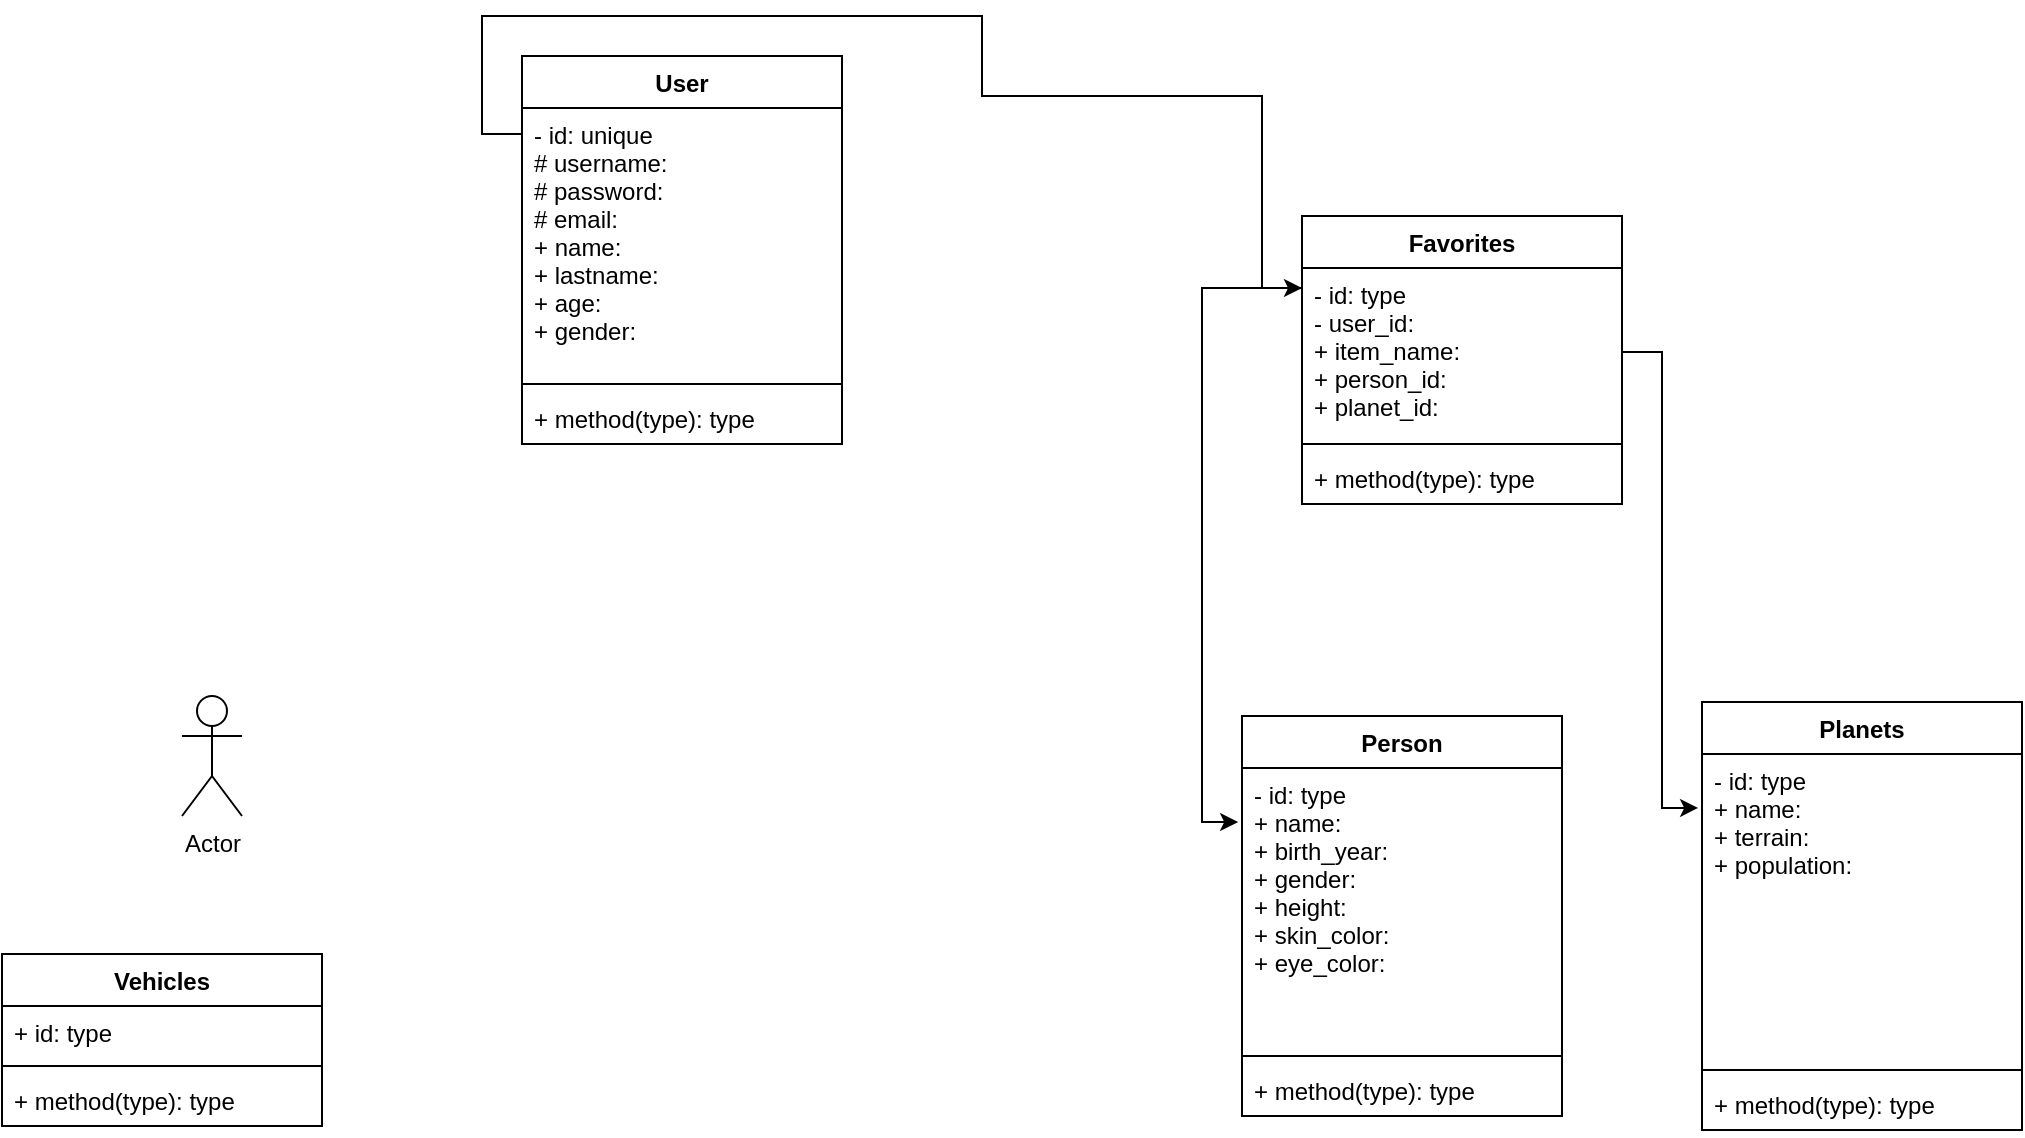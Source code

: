 <mxfile version="20.8.5" type="github">
  <diagram id="hL5uU64Jmjj1PAmgXL7W" name="Page-1">
    <mxGraphModel dx="2261" dy="756" grid="1" gridSize="10" guides="1" tooltips="1" connect="1" arrows="1" fold="1" page="1" pageScale="1" pageWidth="827" pageHeight="1169" math="0" shadow="0">
      <root>
        <mxCell id="0" />
        <mxCell id="1" parent="0" />
        <mxCell id="-t33IULDZSlOa8vORVks-1" value="Favorites" style="swimlane;fontStyle=1;align=center;verticalAlign=top;childLayout=stackLayout;horizontal=1;startSize=26;horizontalStack=0;resizeParent=1;resizeParentMax=0;resizeLast=0;collapsible=1;marginBottom=0;" parent="1" vertex="1">
          <mxGeometry x="430" y="130" width="160" height="144" as="geometry" />
        </mxCell>
        <mxCell id="-t33IULDZSlOa8vORVks-2" value="- id: type&#xa;- user_id: &#xa;+ item_name:&#xa;+ person_id: &#xa;+ planet_id: &#xa;" style="text;strokeColor=none;fillColor=none;align=left;verticalAlign=top;spacingLeft=4;spacingRight=4;overflow=hidden;rotatable=0;points=[[0,0.5],[1,0.5]];portConstraint=eastwest;" parent="-t33IULDZSlOa8vORVks-1" vertex="1">
          <mxGeometry y="26" width="160" height="84" as="geometry" />
        </mxCell>
        <mxCell id="-t33IULDZSlOa8vORVks-3" value="" style="line;strokeWidth=1;fillColor=none;align=left;verticalAlign=middle;spacingTop=-1;spacingLeft=3;spacingRight=3;rotatable=0;labelPosition=right;points=[];portConstraint=eastwest;strokeColor=inherit;" parent="-t33IULDZSlOa8vORVks-1" vertex="1">
          <mxGeometry y="110" width="160" height="8" as="geometry" />
        </mxCell>
        <mxCell id="-t33IULDZSlOa8vORVks-4" value="+ method(type): type" style="text;strokeColor=none;fillColor=none;align=left;verticalAlign=top;spacingLeft=4;spacingRight=4;overflow=hidden;rotatable=0;points=[[0,0.5],[1,0.5]];portConstraint=eastwest;" parent="-t33IULDZSlOa8vORVks-1" vertex="1">
          <mxGeometry y="118" width="160" height="26" as="geometry" />
        </mxCell>
        <mxCell id="-t33IULDZSlOa8vORVks-9" value="Person" style="swimlane;fontStyle=1;align=center;verticalAlign=top;childLayout=stackLayout;horizontal=1;startSize=26;horizontalStack=0;resizeParent=1;resizeParentMax=0;resizeLast=0;collapsible=1;marginBottom=0;" parent="1" vertex="1">
          <mxGeometry x="400" y="380" width="160" height="200" as="geometry" />
        </mxCell>
        <mxCell id="-t33IULDZSlOa8vORVks-10" value="- id: type&#xa;+ name: &#xa;+ birth_year:&#xa;+ gender:&#xa;+ height:&#xa;+ skin_color:&#xa;+ eye_color:" style="text;strokeColor=none;fillColor=none;align=left;verticalAlign=top;spacingLeft=4;spacingRight=4;overflow=hidden;rotatable=0;points=[[0,0.5],[1,0.5]];portConstraint=eastwest;" parent="-t33IULDZSlOa8vORVks-9" vertex="1">
          <mxGeometry y="26" width="160" height="140" as="geometry" />
        </mxCell>
        <mxCell id="-t33IULDZSlOa8vORVks-11" value="" style="line;strokeWidth=1;fillColor=none;align=left;verticalAlign=middle;spacingTop=-1;spacingLeft=3;spacingRight=3;rotatable=0;labelPosition=right;points=[];portConstraint=eastwest;strokeColor=inherit;" parent="-t33IULDZSlOa8vORVks-9" vertex="1">
          <mxGeometry y="166" width="160" height="8" as="geometry" />
        </mxCell>
        <mxCell id="-t33IULDZSlOa8vORVks-12" value="+ method(type): type" style="text;strokeColor=none;fillColor=none;align=left;verticalAlign=top;spacingLeft=4;spacingRight=4;overflow=hidden;rotatable=0;points=[[0,0.5],[1,0.5]];portConstraint=eastwest;" parent="-t33IULDZSlOa8vORVks-9" vertex="1">
          <mxGeometry y="174" width="160" height="26" as="geometry" />
        </mxCell>
        <mxCell id="-t33IULDZSlOa8vORVks-13" value="Planets" style="swimlane;fontStyle=1;align=center;verticalAlign=top;childLayout=stackLayout;horizontal=1;startSize=26;horizontalStack=0;resizeParent=1;resizeParentMax=0;resizeLast=0;collapsible=1;marginBottom=0;" parent="1" vertex="1">
          <mxGeometry x="630" y="373" width="160" height="214" as="geometry" />
        </mxCell>
        <mxCell id="-t33IULDZSlOa8vORVks-14" value="- id: type&#xa;+ name: &#xa;+ terrain: &#xa;+ population: " style="text;strokeColor=none;fillColor=none;align=left;verticalAlign=top;spacingLeft=4;spacingRight=4;overflow=hidden;rotatable=0;points=[[0,0.5],[1,0.5]];portConstraint=eastwest;" parent="-t33IULDZSlOa8vORVks-13" vertex="1">
          <mxGeometry y="26" width="160" height="154" as="geometry" />
        </mxCell>
        <mxCell id="-t33IULDZSlOa8vORVks-15" value="" style="line;strokeWidth=1;fillColor=none;align=left;verticalAlign=middle;spacingTop=-1;spacingLeft=3;spacingRight=3;rotatable=0;labelPosition=right;points=[];portConstraint=eastwest;strokeColor=inherit;" parent="-t33IULDZSlOa8vORVks-13" vertex="1">
          <mxGeometry y="180" width="160" height="8" as="geometry" />
        </mxCell>
        <mxCell id="-t33IULDZSlOa8vORVks-16" value="+ method(type): type" style="text;strokeColor=none;fillColor=none;align=left;verticalAlign=top;spacingLeft=4;spacingRight=4;overflow=hidden;rotatable=0;points=[[0,0.5],[1,0.5]];portConstraint=eastwest;" parent="-t33IULDZSlOa8vORVks-13" vertex="1">
          <mxGeometry y="188" width="160" height="26" as="geometry" />
        </mxCell>
        <mxCell id="-t33IULDZSlOa8vORVks-17" value="Vehicles" style="swimlane;fontStyle=1;align=center;verticalAlign=top;childLayout=stackLayout;horizontal=1;startSize=26;horizontalStack=0;resizeParent=1;resizeParentMax=0;resizeLast=0;collapsible=1;marginBottom=0;" parent="1" vertex="1">
          <mxGeometry x="-220" y="499" width="160" height="86" as="geometry" />
        </mxCell>
        <mxCell id="-t33IULDZSlOa8vORVks-18" value="+ id: type" style="text;strokeColor=none;fillColor=none;align=left;verticalAlign=top;spacingLeft=4;spacingRight=4;overflow=hidden;rotatable=0;points=[[0,0.5],[1,0.5]];portConstraint=eastwest;" parent="-t33IULDZSlOa8vORVks-17" vertex="1">
          <mxGeometry y="26" width="160" height="26" as="geometry" />
        </mxCell>
        <mxCell id="-t33IULDZSlOa8vORVks-19" value="" style="line;strokeWidth=1;fillColor=none;align=left;verticalAlign=middle;spacingTop=-1;spacingLeft=3;spacingRight=3;rotatable=0;labelPosition=right;points=[];portConstraint=eastwest;strokeColor=inherit;" parent="-t33IULDZSlOa8vORVks-17" vertex="1">
          <mxGeometry y="52" width="160" height="8" as="geometry" />
        </mxCell>
        <mxCell id="-t33IULDZSlOa8vORVks-20" value="+ method(type): type" style="text;strokeColor=none;fillColor=none;align=left;verticalAlign=top;spacingLeft=4;spacingRight=4;overflow=hidden;rotatable=0;points=[[0,0.5],[1,0.5]];portConstraint=eastwest;" parent="-t33IULDZSlOa8vORVks-17" vertex="1">
          <mxGeometry y="60" width="160" height="26" as="geometry" />
        </mxCell>
        <mxCell id="-t33IULDZSlOa8vORVks-21" value="Actor" style="shape=umlActor;verticalLabelPosition=bottom;verticalAlign=top;html=1;" parent="1" vertex="1">
          <mxGeometry x="-130" y="370" width="30" height="60" as="geometry" />
        </mxCell>
        <mxCell id="D7PUffbQgMsnlTKam88v-1" value="User" style="swimlane;fontStyle=1;align=center;verticalAlign=top;childLayout=stackLayout;horizontal=1;startSize=26;horizontalStack=0;resizeParent=1;resizeParentMax=0;resizeLast=0;collapsible=1;marginBottom=0;" vertex="1" parent="1">
          <mxGeometry x="40" y="50" width="160" height="194" as="geometry" />
        </mxCell>
        <mxCell id="D7PUffbQgMsnlTKam88v-2" value="- id: unique&#xa;# username: &#xa;# password: &#xa;# email: &#xa;+ name: &#xa;+ lastname: &#xa;+ age: &#xa;+ gender: " style="text;strokeColor=none;fillColor=none;align=left;verticalAlign=top;spacingLeft=4;spacingRight=4;overflow=hidden;rotatable=0;points=[[0,0.5],[1,0.5]];portConstraint=eastwest;" vertex="1" parent="D7PUffbQgMsnlTKam88v-1">
          <mxGeometry y="26" width="160" height="134" as="geometry" />
        </mxCell>
        <mxCell id="D7PUffbQgMsnlTKam88v-3" value="" style="line;strokeWidth=1;fillColor=none;align=left;verticalAlign=middle;spacingTop=-1;spacingLeft=3;spacingRight=3;rotatable=0;labelPosition=right;points=[];portConstraint=eastwest;strokeColor=inherit;" vertex="1" parent="D7PUffbQgMsnlTKam88v-1">
          <mxGeometry y="160" width="160" height="8" as="geometry" />
        </mxCell>
        <mxCell id="D7PUffbQgMsnlTKam88v-4" value="+ method(type): type" style="text;strokeColor=none;fillColor=none;align=left;verticalAlign=top;spacingLeft=4;spacingRight=4;overflow=hidden;rotatable=0;points=[[0,0.5],[1,0.5]];portConstraint=eastwest;" vertex="1" parent="D7PUffbQgMsnlTKam88v-1">
          <mxGeometry y="168" width="160" height="26" as="geometry" />
        </mxCell>
        <mxCell id="D7PUffbQgMsnlTKam88v-5" style="edgeStyle=orthogonalEdgeStyle;rounded=0;orthogonalLoop=1;jettySize=auto;html=1;exitX=0;exitY=0.097;exitDx=0;exitDy=0;exitPerimeter=0;entryX=0;entryY=0.25;entryDx=0;entryDy=0;" edge="1" parent="1" source="D7PUffbQgMsnlTKam88v-2" target="-t33IULDZSlOa8vORVks-1">
          <mxGeometry relative="1" as="geometry">
            <mxPoint x="320" y="200" as="targetPoint" />
            <Array as="points">
              <mxPoint x="20" y="89" />
              <mxPoint x="20" y="30" />
              <mxPoint x="270" y="30" />
              <mxPoint x="270" y="70" />
              <mxPoint x="410" y="70" />
              <mxPoint x="410" y="166" />
            </Array>
          </mxGeometry>
        </mxCell>
        <mxCell id="D7PUffbQgMsnlTKam88v-6" style="edgeStyle=orthogonalEdgeStyle;rounded=0;orthogonalLoop=1;jettySize=auto;html=1;entryX=-0.012;entryY=0.193;entryDx=0;entryDy=0;entryPerimeter=0;exitX=0;exitY=0.25;exitDx=0;exitDy=0;" edge="1" parent="1" source="-t33IULDZSlOa8vORVks-1" target="-t33IULDZSlOa8vORVks-10">
          <mxGeometry relative="1" as="geometry">
            <mxPoint x="290" y="240" as="sourcePoint" />
            <Array as="points">
              <mxPoint x="380" y="166" />
              <mxPoint x="380" y="433" />
            </Array>
          </mxGeometry>
        </mxCell>
        <mxCell id="D7PUffbQgMsnlTKam88v-7" style="edgeStyle=orthogonalEdgeStyle;rounded=0;orthogonalLoop=1;jettySize=auto;html=1;exitX=1;exitY=0.5;exitDx=0;exitDy=0;entryX=-0.012;entryY=0.175;entryDx=0;entryDy=0;entryPerimeter=0;" edge="1" parent="1" source="-t33IULDZSlOa8vORVks-2" target="-t33IULDZSlOa8vORVks-14">
          <mxGeometry relative="1" as="geometry" />
        </mxCell>
      </root>
    </mxGraphModel>
  </diagram>
</mxfile>
